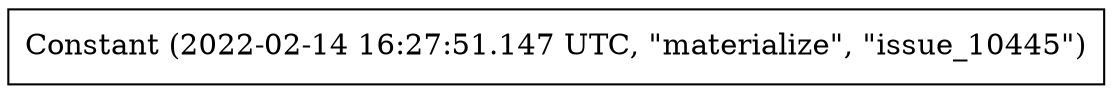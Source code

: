 digraph G {
    node0 [shape = record, label=" Constant (2022-02-14 16:27:51.147 UTC, \"materialize\", \"issue_10445\")\l"]
}
